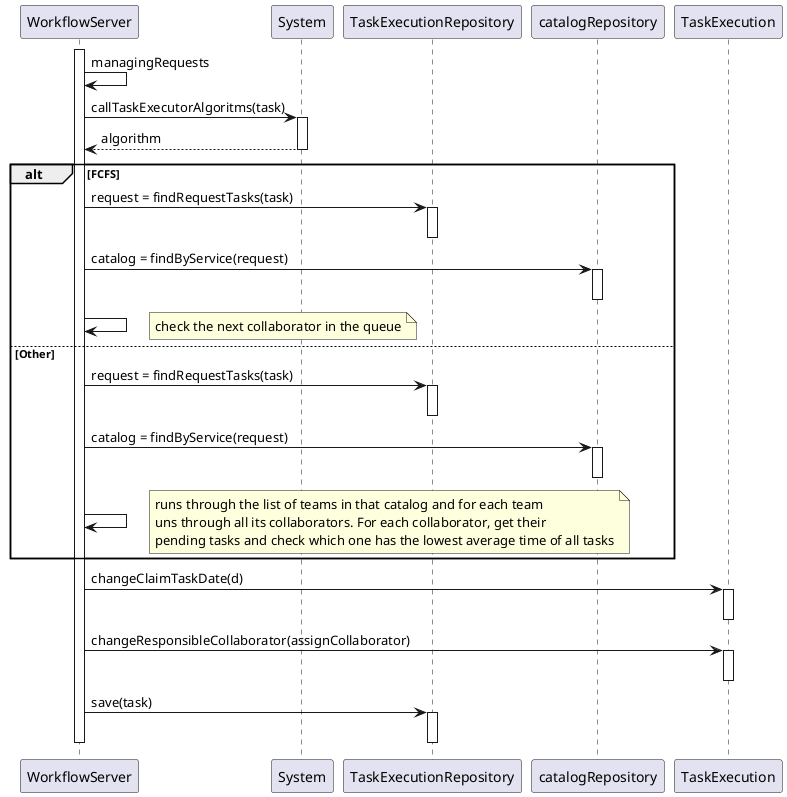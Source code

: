 @startuml

activate WorkflowServer
WorkflowServer -> WorkflowServer : managingRequests
WorkflowServer -> System : callTaskExecutorAlgoritms(task)
activate System
System --> WorkflowServer : algorithm
deactivate System

alt FCFS
WorkflowServer -> TaskExecutionRepository : request = findRequestTasks(task)
activate TaskExecutionRepository
deactivate TaskExecutionRepository

WorkflowServer -> catalogRepository : catalog = findByService(request)
activate catalogRepository
deactivate catalogRepository

WorkflowServer -> WorkflowServer : 
note right : check the next collaborator in the queue

else Other
WorkflowServer -> TaskExecutionRepository : request = findRequestTasks(task)
activate TaskExecutionRepository
deactivate TaskExecutionRepository

WorkflowServer -> catalogRepository : catalog = findByService(request)
activate catalogRepository
deactivate catalogRepository

WorkflowServer -> WorkflowServer : 
note right : runs through the list of teams in that catalog and for each team \nuns through all its collaborators. For each collaborator, get their \npending tasks and check which one has the lowest average time of all tasks

end


WorkflowServer -> TaskExecution : changeClaimTaskDate(d)
activate TaskExecution
deactivate TaskExecution

WorkflowServer -> TaskExecution : changeResponsibleCollaborator(assignCollaborator)
activate TaskExecution
deactivate TaskExecution

WorkflowServer -> TaskExecutionRepository : save(task)
activate TaskExecutionRepository
deactivate TaskExecutionRepository

deactivate WorkflowServer
@enduml